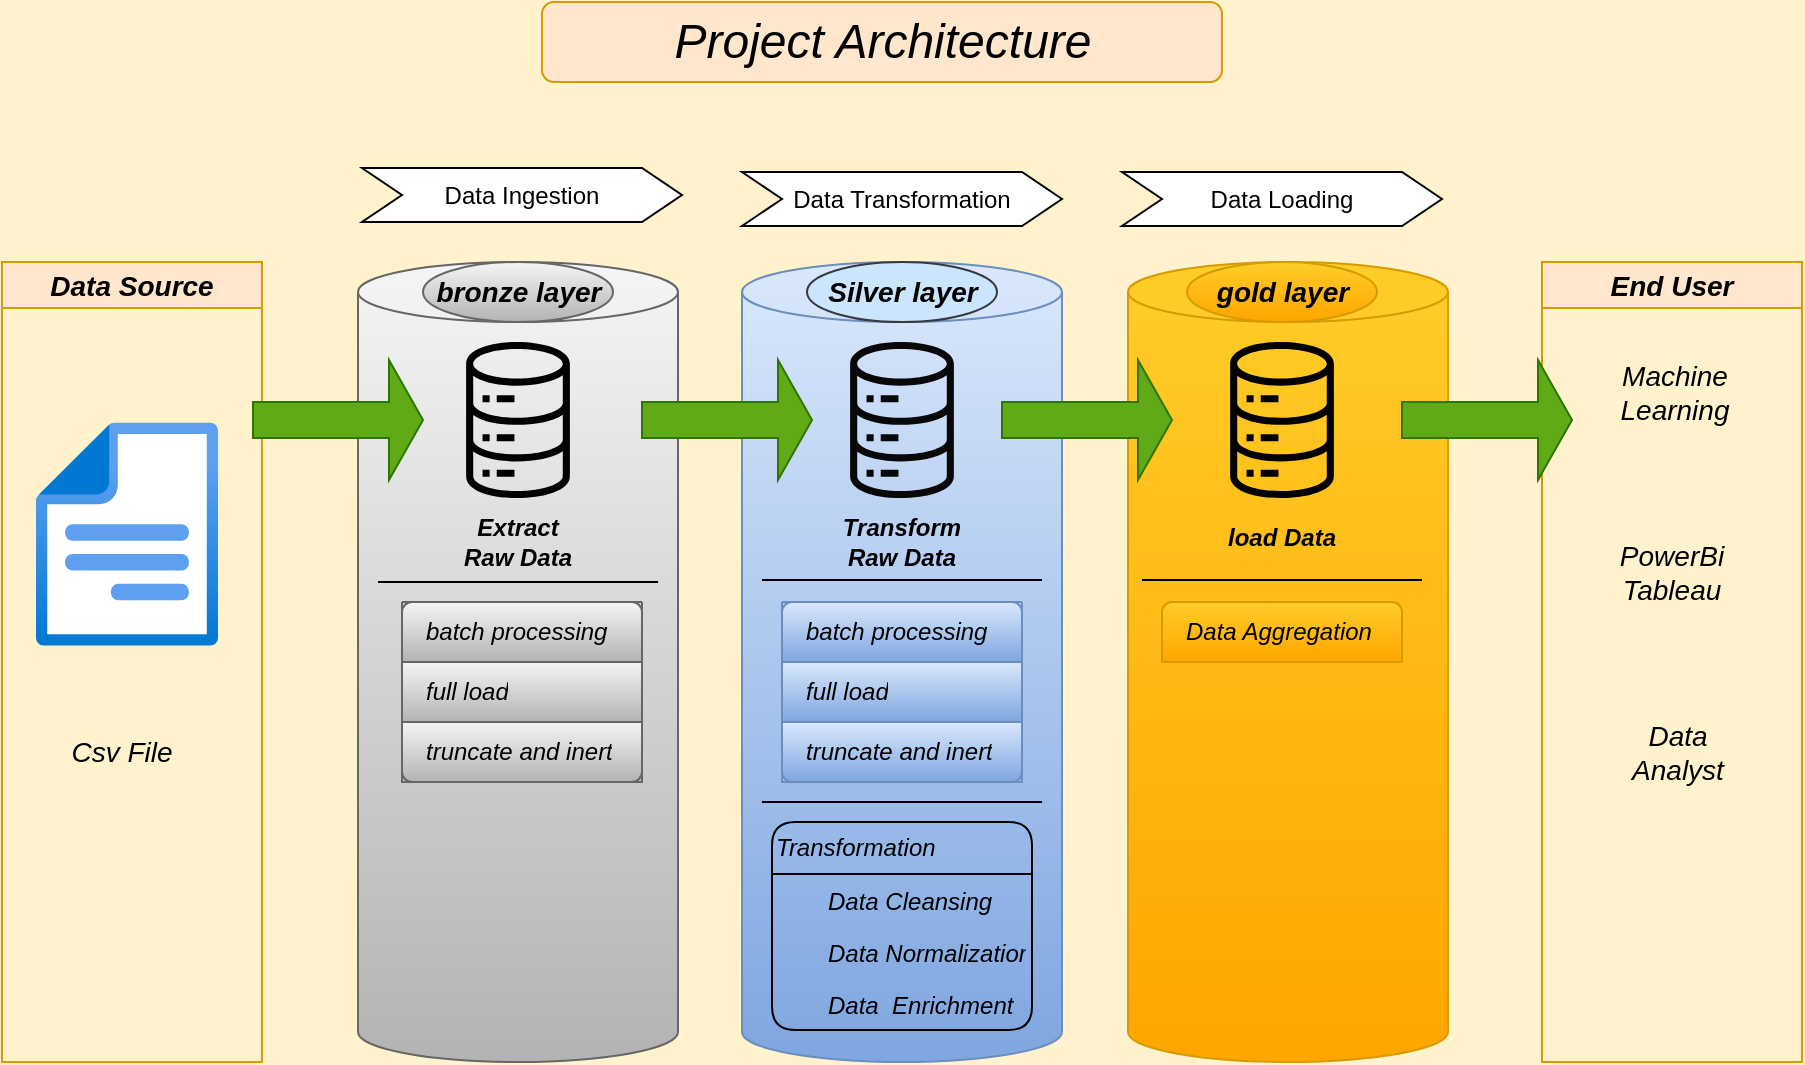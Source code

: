 <mxfile version="26.2.10">
  <diagram name="Page-1" id="0Z1c4rZ1ilnqlhmBuqqS">
    <mxGraphModel dx="1044" dy="535" grid="1" gridSize="10" guides="0" tooltips="1" connect="1" arrows="1" fold="1" page="1" pageScale="1" pageWidth="827" pageHeight="1169" background="#FFF2CC" math="0" shadow="0">
      <root>
        <mxCell id="0" />
        <mxCell id="1" parent="0" />
        <mxCell id="VVKq5X5vDXphcIov5G97-43" value="&lt;font style=&quot;font-size: 14px;&quot;&gt;&lt;i&gt;Data Source&lt;/i&gt;&lt;/font&gt;" style="swimlane;whiteSpace=wrap;html=1;fillColor=#ffe6cc;strokeColor=#d79b00;swimlaneFillColor=none;swimlaneLine=1;" parent="1" vertex="1">
          <mxGeometry x="20" y="160" width="130" height="400" as="geometry" />
        </mxCell>
        <mxCell id="VVKq5X5vDXphcIov5G97-44" value="" style="image;aspect=fixed;html=1;points=[];align=center;fontSize=12;image=img/lib/azure2/general/File.svg;flipV=0;flipH=1;" parent="VVKq5X5vDXphcIov5G97-43" vertex="1">
          <mxGeometry x="17" y="80" width="91" height="112.15" as="geometry" />
        </mxCell>
        <mxCell id="VVKq5X5vDXphcIov5G97-45" value="&lt;font style=&quot;font-size: 14px;&quot;&gt;&lt;i&gt;Csv File&lt;/i&gt;&lt;/font&gt;" style="text;html=1;align=center;verticalAlign=middle;whiteSpace=wrap;rounded=0;" parent="VVKq5X5vDXphcIov5G97-43" vertex="1">
          <mxGeometry x="30" y="230" width="60" height="30" as="geometry" />
        </mxCell>
        <mxCell id="VVKq5X5vDXphcIov5G97-46" value="" style="shape=cylinder3;whiteSpace=wrap;html=1;boundedLbl=1;backgroundOutline=1;size=15;fillColor=#f5f5f5;strokeColor=#666666;gradientColor=#b3b3b3;" parent="1" vertex="1">
          <mxGeometry x="198" y="160" width="160" height="400" as="geometry" />
        </mxCell>
        <mxCell id="VVKq5X5vDXphcIov5G97-47" value="" style="shape=cylinder3;whiteSpace=wrap;html=1;boundedLbl=1;backgroundOutline=1;size=15;fillColor=#dae8fc;gradientColor=#7ea6e0;strokeColor=#6c8ebf;fontStyle=2" parent="1" vertex="1">
          <mxGeometry x="390" y="160" width="160" height="400" as="geometry" />
        </mxCell>
        <mxCell id="VVKq5X5vDXphcIov5G97-48" value="" style="shape=cylinder3;whiteSpace=wrap;html=1;boundedLbl=1;backgroundOutline=1;size=15;labelBackgroundColor=default;fillColor=#ffcd28;gradientColor=#ffa500;strokeColor=#d79b00;" parent="1" vertex="1">
          <mxGeometry x="583" y="160" width="160" height="400" as="geometry" />
        </mxCell>
        <mxCell id="VVKq5X5vDXphcIov5G97-49" value="&lt;i&gt;End User&lt;/i&gt;" style="swimlane;whiteSpace=wrap;html=1;fillColor=#ffe6cc;strokeColor=#d79b00;fontSize=14;" parent="1" vertex="1">
          <mxGeometry x="790" y="160" width="130" height="400" as="geometry" />
        </mxCell>
        <mxCell id="VVKq5X5vDXphcIov5G97-50" value="&lt;i&gt;&lt;font style=&quot;font-size: 14px;&quot;&gt;Data Analyst&lt;/font&gt;&lt;/i&gt;" style="text;html=1;align=center;verticalAlign=middle;whiteSpace=wrap;rounded=0;" parent="VVKq5X5vDXphcIov5G97-49" vertex="1">
          <mxGeometry x="38" y="230" width="60" height="30" as="geometry" />
        </mxCell>
        <mxCell id="VVKq5X5vDXphcIov5G97-51" value="&lt;font style=&quot;font-size: 14px;&quot;&gt;&lt;i&gt;Machine Learning&lt;/i&gt;&lt;/font&gt;" style="text;html=1;align=center;verticalAlign=middle;whiteSpace=wrap;rounded=0;" parent="VVKq5X5vDXphcIov5G97-49" vertex="1">
          <mxGeometry x="34" y="50" width="65" height="30" as="geometry" />
        </mxCell>
        <mxCell id="VVKq5X5vDXphcIov5G97-52" value="&lt;font style=&quot;font-size: 14px;&quot;&gt;&lt;i&gt;PowerBi&lt;/i&gt;&lt;/font&gt;&lt;div&gt;&lt;font style=&quot;font-size: 14px;&quot;&gt;&lt;i&gt;Tableau&lt;/i&gt;&lt;/font&gt;&lt;/div&gt;" style="text;html=1;align=center;verticalAlign=middle;whiteSpace=wrap;rounded=0;" parent="VVKq5X5vDXphcIov5G97-49" vertex="1">
          <mxGeometry x="35" y="140" width="60" height="30" as="geometry" />
        </mxCell>
        <mxCell id="VVKq5X5vDXphcIov5G97-53" value="" style="shape=image;html=1;verticalAlign=top;verticalLabelPosition=bottom;labelBackgroundColor=#ffffff;imageAspect=0;aspect=fixed;image=https://cdn4.iconfinder.com/data/icons/success-filloutline/64/chart-analysis-analytics-data_analytics-pie_1-128.png;" parent="VVKq5X5vDXphcIov5G97-49" vertex="1">
          <mxGeometry x="50" y="270" width="40" height="40" as="geometry" />
        </mxCell>
        <mxCell id="VVKq5X5vDXphcIov5G97-54" value="" style="outlineConnect=0;gradientColor=#b3b3b3;fillColor=light-dark(#080808, #ededed);strokeColor=#666666;dashed=0;verticalLabelPosition=bottom;verticalAlign=top;align=center;html=1;fontSize=12;fontStyle=0;aspect=fixed;pointerEvents=1;shape=mxgraph.aws4.iot_analytics_data_store;" parent="1" vertex="1">
          <mxGeometry x="251" y="200" width="54" height="78" as="geometry" />
        </mxCell>
        <mxCell id="VVKq5X5vDXphcIov5G97-55" value="" style="outlineConnect=0;gradientColor=#ffa500;fillColor=light-dark(#080808, #ededed);strokeColor=#d79b00;dashed=0;verticalLabelPosition=bottom;verticalAlign=top;align=center;html=1;fontSize=12;fontStyle=0;pointerEvents=1;shape=mxgraph.aws4.iot_analytics_data_store;aspect=fixed;" parent="1" vertex="1">
          <mxGeometry x="633" y="200" width="54" height="78" as="geometry" />
        </mxCell>
        <mxCell id="VVKq5X5vDXphcIov5G97-56" value="" style="outlineConnect=0;fillColor=light-dark(#080808, #ededed);strokeColor=#36393d;dashed=0;verticalLabelPosition=bottom;verticalAlign=top;align=center;html=1;fontSize=12;fontStyle=0;aspect=fixed;pointerEvents=1;shape=mxgraph.aws4.iot_analytics_data_store;" parent="1" vertex="1">
          <mxGeometry x="443" y="200" width="54" height="78" as="geometry" />
        </mxCell>
        <mxCell id="VVKq5X5vDXphcIov5G97-57" value="&lt;div&gt;&lt;b&gt;&lt;i&gt;Extract&lt;/i&gt;&lt;/b&gt;&lt;/div&gt;&lt;b&gt;&lt;i&gt;Raw Data&lt;/i&gt;&lt;/b&gt;" style="text;html=1;align=center;verticalAlign=middle;whiteSpace=wrap;rounded=0;" parent="1" vertex="1">
          <mxGeometry x="244" y="280" width="68" height="40" as="geometry" />
        </mxCell>
        <mxCell id="VVKq5X5vDXphcIov5G97-58" value="&lt;b&gt;&lt;i&gt;load Data&lt;/i&gt;&lt;/b&gt;" style="text;html=1;align=center;verticalAlign=middle;whiteSpace=wrap;rounded=0;" parent="1" vertex="1">
          <mxGeometry x="626" y="278" width="68" height="40" as="geometry" />
        </mxCell>
        <mxCell id="VVKq5X5vDXphcIov5G97-59" value="&lt;div&gt;&lt;b&gt;&lt;i&gt;Transform&lt;/i&gt;&lt;/b&gt;&lt;/div&gt;&lt;b&gt;&lt;i&gt;Raw Data&lt;/i&gt;&lt;/b&gt;" style="text;html=1;align=center;verticalAlign=middle;whiteSpace=wrap;rounded=0;" parent="1" vertex="1">
          <mxGeometry x="436" y="280" width="68" height="40" as="geometry" />
        </mxCell>
        <mxCell id="VVKq5X5vDXphcIov5G97-60" value="&lt;font style=&quot;font-size: 14px;&quot;&gt;&lt;i&gt;&lt;b&gt;bronze layer&lt;/b&gt;&lt;/i&gt;&lt;/font&gt;" style="ellipse;whiteSpace=wrap;html=1;strokeColor=#666666;fillColor=#f5f5f5;gradientColor=#b3b3b3;" parent="1" vertex="1">
          <mxGeometry x="230.5" y="160" width="95" height="30" as="geometry" />
        </mxCell>
        <mxCell id="VVKq5X5vDXphcIov5G97-61" value="&lt;font style=&quot;font-size: 14px;&quot;&gt;&lt;b&gt;&lt;i&gt;Silver layer&lt;/i&gt;&lt;/b&gt;&lt;/font&gt;" style="ellipse;whiteSpace=wrap;html=1;fillColor=#cce5ff;strokeColor=#36393d;" parent="1" vertex="1">
          <mxGeometry x="422.5" y="160" width="95" height="30" as="geometry" />
        </mxCell>
        <mxCell id="VVKq5X5vDXphcIov5G97-62" value="&lt;font style=&quot;font-size: 14px;&quot;&gt;&lt;i&gt;&lt;b&gt;gold layer&lt;/b&gt;&lt;/i&gt;&lt;/font&gt;" style="ellipse;whiteSpace=wrap;html=1;fillColor=#ffcd28;strokeColor=#d79b00;gradientColor=#ffa500;" parent="1" vertex="1">
          <mxGeometry x="612.5" y="160" width="95" height="30" as="geometry" />
        </mxCell>
        <mxCell id="VVKq5X5vDXphcIov5G97-63" value="" style="swimlane;fontStyle=0;childLayout=stackLayout;horizontal=1;startSize=0;horizontalStack=0;resizeParent=1;resizeParentMax=0;resizeLast=0;collapsible=0;marginBottom=0;whiteSpace=wrap;html=1;strokeColor=#666666;fillColor=#f5f5f5;gradientColor=#b3b3b3;" parent="1" vertex="1">
          <mxGeometry x="220" y="330" width="120" height="90" as="geometry" />
        </mxCell>
        <mxCell id="VVKq5X5vDXphcIov5G97-64" value="&lt;span style=&quot;color: rgb(0, 0, 0);&quot;&gt;batch processing&lt;/span&gt;" style="text;strokeColor=#666666;fillColor=#f5f5f5;align=left;verticalAlign=middle;spacingLeft=10;spacingRight=10;overflow=hidden;points=[[0,0.5],[1,0.5]];portConstraint=eastwest;rotatable=0;whiteSpace=wrap;html=1;shape=mxgraph.bootstrap.topButton;rSize=5;gradientColor=#b3b3b3;fontStyle=2" parent="VVKq5X5vDXphcIov5G97-63" vertex="1">
          <mxGeometry width="120" height="30" as="geometry" />
        </mxCell>
        <mxCell id="VVKq5X5vDXphcIov5G97-65" value="&lt;span style=&quot;color: rgb(0, 0, 0);&quot;&gt;full load&lt;/span&gt;" style="text;strokeColor=#666666;fillColor=#f5f5f5;align=left;verticalAlign=middle;spacingLeft=10;spacingRight=10;overflow=hidden;points=[[0,0.5],[1,0.5]];portConstraint=eastwest;rotatable=0;whiteSpace=wrap;html=1;rSize=5;gradientColor=#b3b3b3;fontStyle=2" parent="VVKq5X5vDXphcIov5G97-63" vertex="1">
          <mxGeometry y="30" width="120" height="30" as="geometry" />
        </mxCell>
        <mxCell id="VVKq5X5vDXphcIov5G97-66" value="&lt;span style=&quot;color: rgb(0, 0, 0);&quot;&gt;truncate and inert&lt;/span&gt;" style="text;strokeColor=#666666;fillColor=#f5f5f5;align=left;verticalAlign=middle;spacingLeft=10;spacingRight=10;overflow=hidden;points=[[0,0.5],[1,0.5]];portConstraint=eastwest;rotatable=0;whiteSpace=wrap;html=1;shape=mxgraph.bootstrap.bottomButton;rSize=5;gradientColor=#b3b3b3;fontStyle=2" parent="VVKq5X5vDXphcIov5G97-63" vertex="1">
          <mxGeometry y="60" width="120" height="30" as="geometry" />
        </mxCell>
        <mxCell id="VVKq5X5vDXphcIov5G97-67" value="" style="swimlane;fontStyle=0;childLayout=stackLayout;horizontal=1;startSize=0;horizontalStack=0;resizeParent=1;resizeParentMax=0;resizeLast=0;collapsible=0;marginBottom=0;whiteSpace=wrap;html=1;strokeColor=#6c8ebf;fillColor=#dae8fc;gradientColor=#7ea6e0;rounded=0;glass=0;" parent="1" vertex="1">
          <mxGeometry x="410" y="330" width="120" height="90" as="geometry" />
        </mxCell>
        <mxCell id="VVKq5X5vDXphcIov5G97-68" value="&lt;span style=&quot;color: rgb(0, 0, 0);&quot;&gt;batch processing&lt;/span&gt;" style="text;strokeColor=#6c8ebf;fillColor=#dae8fc;align=left;verticalAlign=middle;spacingLeft=10;spacingRight=10;overflow=hidden;points=[[0,0.5],[1,0.5]];portConstraint=eastwest;rotatable=0;whiteSpace=wrap;html=1;shape=mxgraph.bootstrap.topButton;rSize=5;gradientColor=#7ea6e0;fontStyle=2" parent="VVKq5X5vDXphcIov5G97-67" vertex="1">
          <mxGeometry width="120" height="30" as="geometry" />
        </mxCell>
        <mxCell id="VVKq5X5vDXphcIov5G97-69" value="&lt;span style=&quot;color: rgb(0, 0, 0);&quot;&gt;full load&lt;/span&gt;" style="text;strokeColor=#6c8ebf;fillColor=#dae8fc;align=left;verticalAlign=middle;spacingLeft=10;spacingRight=10;overflow=hidden;points=[[0,0.5],[1,0.5]];portConstraint=eastwest;rotatable=0;whiteSpace=wrap;html=1;rSize=5;gradientColor=#7ea6e0;fontStyle=2" parent="VVKq5X5vDXphcIov5G97-67" vertex="1">
          <mxGeometry y="30" width="120" height="30" as="geometry" />
        </mxCell>
        <mxCell id="VVKq5X5vDXphcIov5G97-70" value="&lt;span style=&quot;color: rgb(0, 0, 0);&quot;&gt;truncate and inert&lt;/span&gt;" style="text;strokeColor=#6c8ebf;fillColor=#dae8fc;align=left;verticalAlign=middle;spacingLeft=10;spacingRight=10;overflow=hidden;points=[[0,0.5],[1,0.5]];portConstraint=eastwest;rotatable=0;whiteSpace=wrap;html=1;shape=mxgraph.bootstrap.bottomButton;rSize=5;gradientColor=#7ea6e0;fontStyle=2" parent="VVKq5X5vDXphcIov5G97-67" vertex="1">
          <mxGeometry y="60" width="120" height="30" as="geometry" />
        </mxCell>
        <mxCell id="VVKq5X5vDXphcIov5G97-72" value="Transformation" style="swimlane;fontStyle=2;childLayout=stackLayout;horizontal=1;startSize=26;fillColor=none;horizontalStack=0;resizeParent=1;resizeParentMax=0;resizeLast=0;collapsible=1;marginBottom=0;html=1;align=left;rounded=1;" parent="1" vertex="1">
          <mxGeometry x="405" y="440" width="130" height="104" as="geometry" />
        </mxCell>
        <mxCell id="VVKq5X5vDXphcIov5G97-73" value="Data Cleansing" style="text;strokeColor=none;fillColor=none;align=left;verticalAlign=top;spacingLeft=26;spacingRight=3;overflow=hidden;rotatable=0;points=[[0,0.5],[1,0.5]];portConstraint=eastwest;whiteSpace=wrap;html=1;fontSize=12;spacing=2;spacingTop=0;fontStyle=2" parent="VVKq5X5vDXphcIov5G97-72" vertex="1">
          <mxGeometry y="26" width="130" height="26" as="geometry" />
        </mxCell>
        <mxCell id="VVKq5X5vDXphcIov5G97-74" value="Data&amp;nbsp;Normalization&lt;span style=&quot;white-space: pre;&quot;&gt;&#x9;&lt;/span&gt;" style="text;strokeColor=none;fillColor=none;align=left;verticalAlign=top;spacingLeft=26;spacingRight=3;overflow=hidden;rotatable=0;points=[[0,0.5],[1,0.5]];portConstraint=eastwest;whiteSpace=wrap;html=1;fontSize=12;spacing=2;spacingTop=0;fontStyle=2" parent="VVKq5X5vDXphcIov5G97-72" vertex="1">
          <mxGeometry y="52" width="130" height="26" as="geometry" />
        </mxCell>
        <mxCell id="VVKq5X5vDXphcIov5G97-75" value="Data&amp;nbsp; Enrichment" style="text;strokeColor=none;fillColor=none;align=left;verticalAlign=top;spacingLeft=26;spacingRight=3;overflow=hidden;rotatable=0;points=[[0,0.5],[1,0.5]];portConstraint=eastwest;whiteSpace=wrap;html=1;fontSize=12;spacing=2;spacingTop=0;fontStyle=2" parent="VVKq5X5vDXphcIov5G97-72" vertex="1">
          <mxGeometry y="78" width="130" height="26" as="geometry" />
        </mxCell>
        <mxCell id="VVKq5X5vDXphcIov5G97-84" value="" style="endArrow=none;html=1;rounded=0;entryX=0.938;entryY=0.375;entryDx=0;entryDy=0;entryPerimeter=0;" parent="1" edge="1">
          <mxGeometry width="50" height="50" relative="1" as="geometry">
            <mxPoint x="207.98" y="320" as="sourcePoint" />
            <mxPoint x="348.02" y="320" as="targetPoint" />
          </mxGeometry>
        </mxCell>
        <mxCell id="VVKq5X5vDXphcIov5G97-87" value="" style="endArrow=none;html=1;rounded=0;entryX=0.938;entryY=0.375;entryDx=0;entryDy=0;entryPerimeter=0;" parent="1" edge="1">
          <mxGeometry width="50" height="50" relative="1" as="geometry">
            <mxPoint x="589.98" y="319" as="sourcePoint" />
            <mxPoint x="730.02" y="319" as="targetPoint" />
          </mxGeometry>
        </mxCell>
        <mxCell id="VVKq5X5vDXphcIov5G97-86" value="" style="endArrow=none;html=1;rounded=0;entryX=0.938;entryY=0.375;entryDx=0;entryDy=0;entryPerimeter=0;" parent="1" edge="1">
          <mxGeometry width="50" height="50" relative="1" as="geometry">
            <mxPoint x="399.98" y="319" as="sourcePoint" />
            <mxPoint x="540.02" y="319" as="targetPoint" />
          </mxGeometry>
        </mxCell>
        <mxCell id="VVKq5X5vDXphcIov5G97-77" value="&lt;span style=&quot;color: rgb(0, 0, 0);&quot;&gt;Data Aggregation&lt;/span&gt;" style="text;strokeColor=#d79b00;fillColor=#ffcd28;align=left;verticalAlign=middle;spacingLeft=10;spacingRight=10;overflow=hidden;points=[[0,0.5],[1,0.5]];portConstraint=eastwest;rotatable=0;whiteSpace=wrap;html=1;shape=mxgraph.bootstrap.topButton;rSize=5;gradientColor=#ffa500;fontStyle=2" parent="1" vertex="1">
          <mxGeometry x="600" y="330" width="120" height="30" as="geometry" />
        </mxCell>
        <mxCell id="VVKq5X5vDXphcIov5G97-92" value="" style="shape=singleArrow;whiteSpace=wrap;html=1;fillColor=#60a917;fontColor=#ffffff;strokeColor=#2D7600;" parent="1" vertex="1">
          <mxGeometry x="340" y="209" width="85" height="60" as="geometry" />
        </mxCell>
        <mxCell id="VVKq5X5vDXphcIov5G97-93" value="" style="endArrow=none;html=1;rounded=0;entryX=0.938;entryY=0.375;entryDx=0;entryDy=0;entryPerimeter=0;" parent="1" edge="1">
          <mxGeometry width="50" height="50" relative="1" as="geometry">
            <mxPoint x="399.98" y="430" as="sourcePoint" />
            <mxPoint x="540.02" y="430" as="targetPoint" />
          </mxGeometry>
        </mxCell>
        <mxCell id="VVKq5X5vDXphcIov5G97-94" value="" style="shape=singleArrow;whiteSpace=wrap;html=1;fillColor=#60a917;fontColor=#ffffff;strokeColor=#2D7600;" parent="1" vertex="1">
          <mxGeometry x="520" y="209" width="85" height="60" as="geometry" />
        </mxCell>
        <mxCell id="VVKq5X5vDXphcIov5G97-95" value="" style="shape=singleArrow;whiteSpace=wrap;html=1;fillColor=#60a917;strokeColor=#2D7600;fontColor=#ffffff;" parent="1" vertex="1">
          <mxGeometry x="145.5" y="209" width="85" height="60" as="geometry" />
        </mxCell>
        <mxCell id="VVKq5X5vDXphcIov5G97-97" value="" style="shape=singleArrow;whiteSpace=wrap;html=1;fillColor=#60a917;fontColor=#ffffff;strokeColor=#2D7600;" parent="1" vertex="1">
          <mxGeometry x="720" y="209" width="85" height="60" as="geometry" />
        </mxCell>
        <mxCell id="VVKq5X5vDXphcIov5G97-111" value="&lt;span style=&quot;font-weight: normal;&quot;&gt;&lt;i style=&quot;&quot;&gt;Project Architecture&lt;/i&gt;&lt;/span&gt;" style="text;html=1;fontSize=24;fontStyle=1;verticalAlign=middle;align=center;strokeColor=#d79b00;rounded=1;shadow=0;glass=0;fillColor=#ffe6cc;" parent="1" vertex="1">
          <mxGeometry x="290" y="30" width="340" height="40" as="geometry" />
        </mxCell>
        <mxCell id="9UH_G2-cxIOJrsFygHfb-1" value="" style="swimlane;childLayout=stackLayout;horizontal=1;fillColor=none;horizontalStack=1;resizeParent=1;resizeParentMax=0;resizeLast=0;collapsible=0;strokeColor=none;stackBorder=10;stackSpacing=-12;resizable=1;align=center;points=[];whiteSpace=wrap;html=1;" vertex="1" parent="1">
          <mxGeometry x="190" y="80" width="180" height="70" as="geometry" />
        </mxCell>
        <mxCell id="9UH_G2-cxIOJrsFygHfb-2" value="Data Ingestion" style="shape=step;perimeter=stepPerimeter;fixedSize=1;points=[];whiteSpace=wrap;html=1;" vertex="1" parent="9UH_G2-cxIOJrsFygHfb-1">
          <mxGeometry x="10" y="33" width="160" height="27" as="geometry" />
        </mxCell>
        <mxCell id="9UH_G2-cxIOJrsFygHfb-4" value="Data Loading" style="shape=step;perimeter=stepPerimeter;fixedSize=1;points=[];whiteSpace=wrap;html=1;" vertex="1" parent="1">
          <mxGeometry x="580" y="115" width="160" height="27" as="geometry" />
        </mxCell>
        <mxCell id="9UH_G2-cxIOJrsFygHfb-3" value="Data Transformation" style="shape=step;perimeter=stepPerimeter;fixedSize=1;points=[];whiteSpace=wrap;html=1;" vertex="1" parent="1">
          <mxGeometry x="390" y="115" width="160" height="27" as="geometry" />
        </mxCell>
      </root>
    </mxGraphModel>
  </diagram>
</mxfile>
